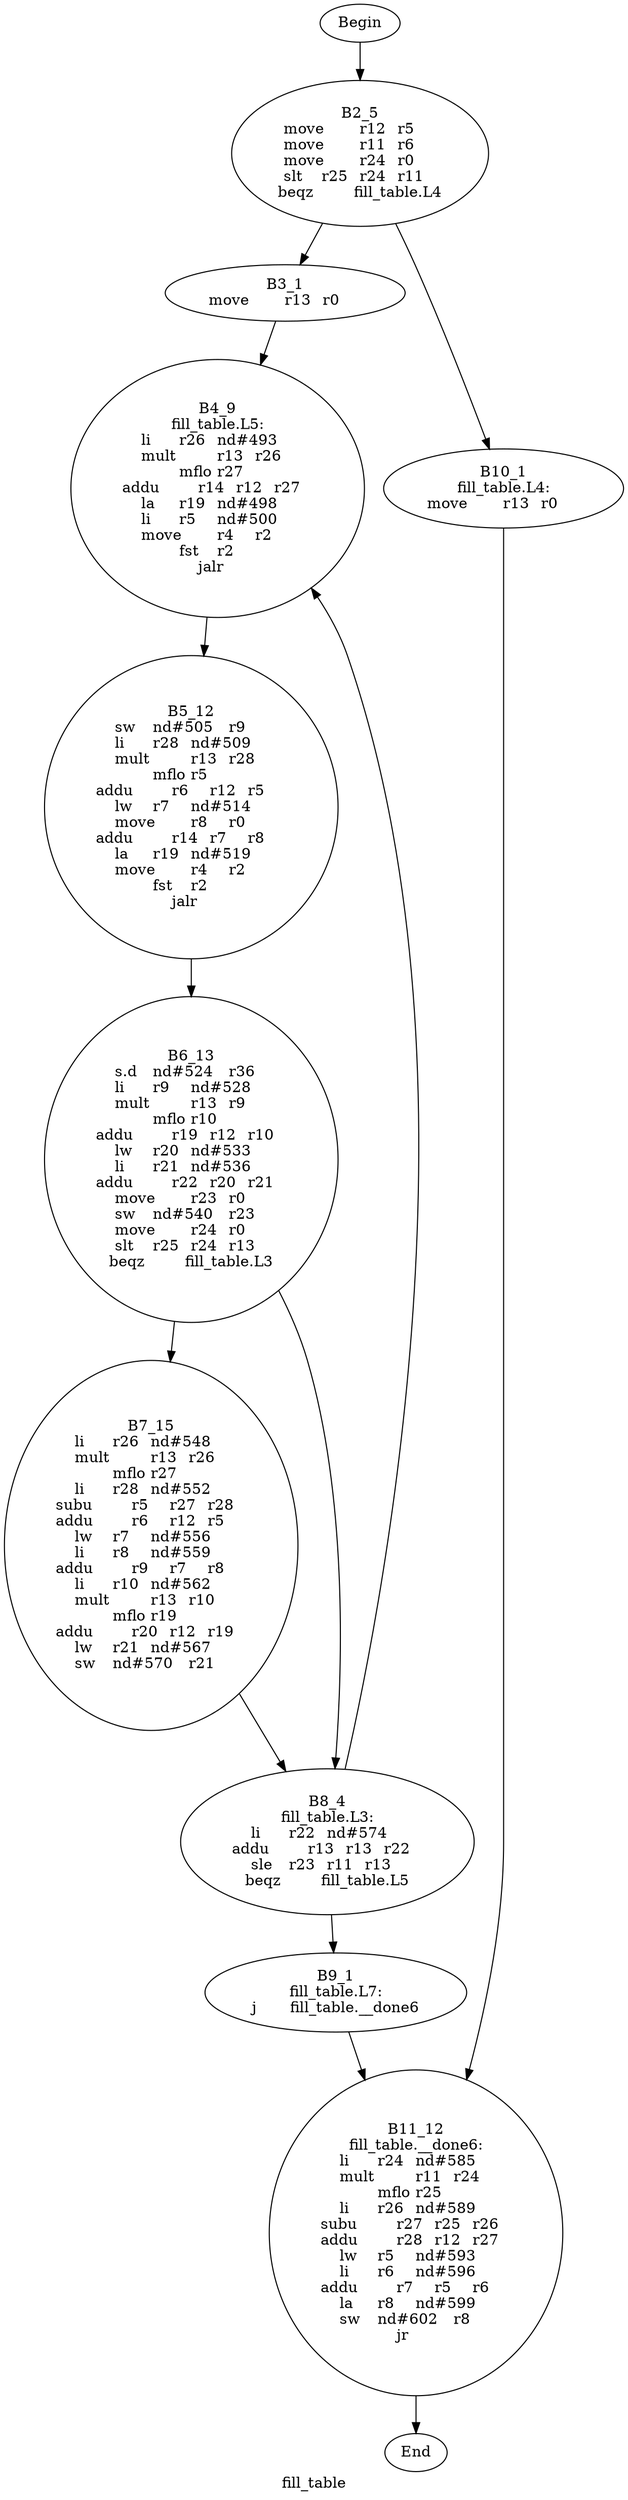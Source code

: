 digraph G{
	label = "fill_table"	style = "dashed";
	color = purple;
	Node0 [label = "Begin"];
	Node0 -> {Node2 }
	Node1 [label = "End"];
	Node1 -> {}
	Node2 [label = "B2_5\nmove	r12	r5	\nmove	r11	r6	\nmove	r24	r0	\nslt	r25	r24	r11	\nbeqz	fill_table.L4\n"];
	Node2 -> {Node3 Node10 }
	Node3 [label = "B3_1\nmove	r13	r0	\n"];
	Node3 -> {Node4 }
	Node4 [label = "B4_9\nfill_table.L5:\nli	r26	nd#493	\nmult	r13	r26	\nmflo	r27	\naddu	r14	r12	r27	\nla	r19	nd#498	\nli	r5	nd#500	\nmove	r4	r2	\nfst	r2	\njalr	\n"];
	Node4 -> {Node5 }
	Node5 [label = "B5_12\nsw	nd#505	r9	\nli	r28	nd#509	\nmult	r13	r28	\nmflo	r5	\naddu	r6	r12	r5	\nlw	r7	nd#514	\nmove	r8	r0	\naddu	r14	r7	r8	\nla	r19	nd#519	\nmove	r4	r2	\nfst	r2	\njalr	\n"];
	Node5 -> {Node6 }
	Node6 [label = "B6_13\ns.d	nd#524	r36	\nli	r9	nd#528	\nmult	r13	r9	\nmflo	r10	\naddu	r19	r12	r10	\nlw	r20	nd#533	\nli	r21	nd#536	\naddu	r22	r20	r21	\nmove	r23	r0	\nsw	nd#540	r23	\nmove	r24	r0	\nslt	r25	r24	r13	\nbeqz	fill_table.L3\n"];
	Node6 -> {Node7 Node8 }
	Node7 [label = "B7_15\nli	r26	nd#548	\nmult	r13	r26	\nmflo	r27	\nli	r28	nd#552	\nsubu	r5	r27	r28	\naddu	r6	r12	r5	\nlw	r7	nd#556	\nli	r8	nd#559	\naddu	r9	r7	r8	\nli	r10	nd#562	\nmult	r13	r10	\nmflo	r19	\naddu	r20	r12	r19	\nlw	r21	nd#567	\nsw	nd#570	r21	\n"];
	Node7 -> {Node8 }
	Node8 [label = "B8_4\nfill_table.L3:\nli	r22	nd#574	\naddu	r13	r13	r22	\nsle	r23	r11	r13	\nbeqz	fill_table.L5\n"];
	Node8 -> {Node9 Node4 }
	Node9 [label = "B9_1\nfill_table.L7:\nj	fill_table.__done6\n"];
	Node9 -> {Node11 }
	Node10 [label = "B10_1\nfill_table.L4:\nmove	r13	r0	\n"];
	Node10 -> {Node11 }
	Node11 [label = "B11_12\nfill_table.__done6:\nli	r24	nd#585	\nmult	r11	r24	\nmflo	r25	\nli	r26	nd#589	\nsubu	r27	r25	r26	\naddu	r28	r12	r27	\nlw	r5	nd#593	\nli	r6	nd#596	\naddu	r7	r5	r6	\nla	r8	nd#599	\nsw	nd#602	r8	\njr	\n"];
	Node11 -> {Node1 }
}
